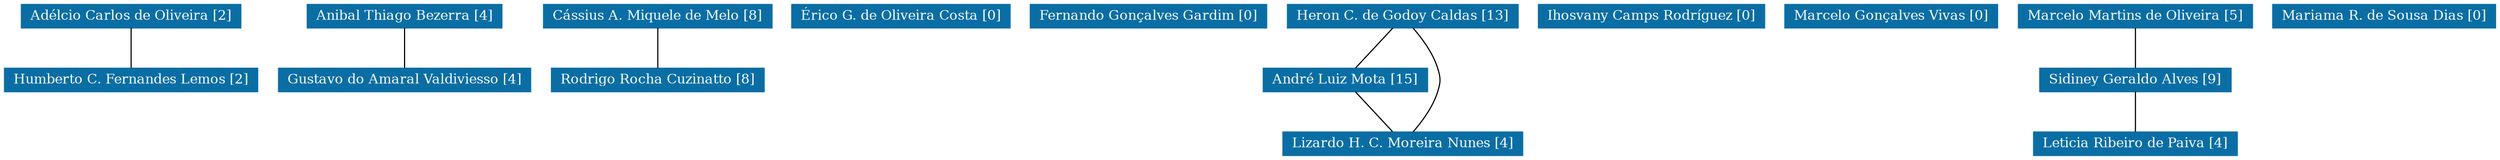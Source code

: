 strict graph grafo1 {
	graph [bb="0,0,1836.5,135",
		id=grafo1,
		overlap=False
	];
	node [fontsize=12,
		label="\N",
		shape=rectangle,
		style=filled
	];
	0	 [URL="membro-0487113229071944.html",
		color="#0A6EA4",
		fontcolor="#FFFFFF",
		height=0.29167,
		label="Adélcio Carlos de Oliveira [2]",
		pos="92,124.5",
		width=2.1944];
	7	 [URL="membro-8374281747074655.html",
		color="#0A6EA4",
		fontcolor="#FFFFFF",
		height=0.29167,
		label="Humberto C. Fernandes Lemos [2]",
		pos="92,67.5",
		width=2.5556];
	0 -- 7	 [pos="92,113.78 92,103.59 92,88.348 92,78.173"];
	1	 [URL="membro-8478305453281130.html",
		color="#0A6EA4",
		fontcolor="#FFFFFF",
		height=0.29167,
		label="Anibal Thiago Bezerra [4]",
		pos="294,124.5",
		width=1.9861];
	5	 [URL="membro-4023778019418442.html",
		color="#0A6EA4",
		fontcolor="#FFFFFF",
		height=0.29167,
		label="Gustavo do Amaral Valdiviesso [4]",
		pos="294,67.5",
		width=2.5417];
	1 -- 5	 [pos="294,113.78 294,103.59 294,88.348 294,78.173"];
	2	 [URL="membro-4002033080997386.html",
		color="#0A6EA4",
		fontcolor="#FFFFFF",
		height=0.29167,
		label="Cássius A. Miquele de Melo [8]",
		pos="481,124.5",
		width=2.3194];
	11	 [URL="membro-8073303573679522.html",
		color="#0A6EA4",
		fontcolor="#FFFFFF",
		height=0.29167,
		label="Rodrigo Rocha Cuzinatto [8]",
		pos="481,67.5",
		width=2.1389];
	2 -- 11	 [pos="481,113.78 481,103.59 481,88.348 481,78.173"];
	3	 [URL="membro-4937965723746020.html",
		color="#0A6EA4",
		fontcolor="#FFFFFF",
		height=0.29167,
		label="Érico G. de Oliveira Costa [0]",
		pos="663,124.5",
		width=2.2222];
	4	 [URL="membro-2425549033248106.html",
		color="#0A6EA4",
		fontcolor="#FFFFFF",
		height=0.29167,
		label="Fernando Gonçalves Gardim [0]",
		pos="846,124.5",
		width=2.3611];
	6	 [URL="membro-1373657423991547.html",
		color="#0A6EA4",
		fontcolor="#FFFFFF",
		height=0.29167,
		label="Heron C. de Godoy Caldas [13]",
		pos="1033,124.5",
		width=2.3333];
	13	 [URL="membro-8453016139576761.html",
		color="#0A6EA4",
		fontcolor="#FFFFFF",
		height=0.29167,
		label="André Luiz Mota [15]",
		pos="988,67.5",
		width=1.6944];
	6 -- 13	 [pos="1024.5,113.78 1016.5,103.59 1004.5,88.348 996.43,78.173"];
	15	 [URL="membro-9320579515635433.html",
		color="#0A6EA4",
		fontcolor="#FFFFFF",
		height=0.29167,
		label="Lizardo H. C. Moreira Nunes [4]",
		pos="1033,10.5",
		width=2.4028];
	6 -- 15	 [pos="1040.8,113.68 1046.8,104.64 1054.7,91.155 1058,78 1063.2,57.399 1050.5,34.392 1041.3,21.26"];
	13 -- 15	 [pos="996.46,56.779 1004.5,46.588 1016.5,31.348 1024.6,21.173"];
	8	 [URL="membro-3732563704810366.html",
		color="#0A6EA4",
		fontcolor="#FFFFFF",
		height=0.29167,
		label="Ihosvany Camps Rodríguez [0]",
		pos="1217,124.5",
		width=2.2778];
	9	 [URL="membro-1312049227898761.html",
		color="#0A6EA4",
		fontcolor="#FFFFFF",
		height=0.29167,
		label="Marcelo Gonçalves Vivas [0]",
		pos="1395,124.5",
		width=2.1528];
	10	 [URL="membro-2091568617999217.html",
		color="#0A6EA4",
		fontcolor="#FFFFFF",
		height=0.29167,
		label="Marcelo Martins de Oliveira [5]",
		pos="1574,124.5",
		width=2.3194];
	12	 [URL="membro-4536440727635518.html",
		color="#0A6EA4",
		fontcolor="#FFFFFF",
		height=0.29167,
		label="Sidiney Geraldo Alves [9]",
		pos="1574,67.5",
		width=1.9444];
	10 -- 12	 [pos="1574,113.78 1574,103.59 1574,88.348 1574,78.173"];
	14	 [URL="membro-9428416479663144.html",
		color="#0A6EA4",
		fontcolor="#FFFFFF",
		height=0.29167,
		label="Leticia Ribeiro de Paiva [4]",
		pos="1574,10.5",
		width=2.0417];
	12 -- 14	 [pos="1574,56.779 1574,46.588 1574,31.348 1574,21.173"];
	16	 [URL="membro-9972552337847809.html",
		color="#0A6EA4",
		fontcolor="#FFFFFF",
		height=0.29167,
		label="Mariama R. de Sousa Dias [0]",
		pos="1756,124.5",
		width=2.2361];
}
